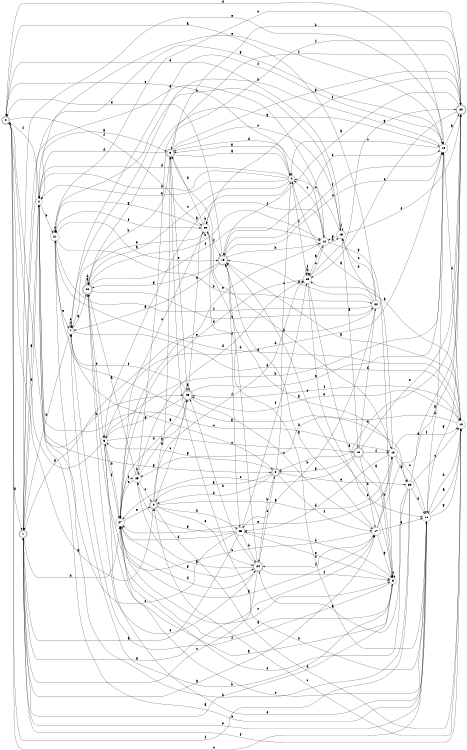 digraph n25_7 {
__start0 [label="" shape="none"];

rankdir=LR;
size="8,5";

s0 [style="rounded,filled", color="black", fillcolor="white" shape="doublecircle", label="0"];
s1 [style="rounded,filled", color="black", fillcolor="white" shape="doublecircle", label="1"];
s2 [style="filled", color="black", fillcolor="white" shape="circle", label="2"];
s3 [style="rounded,filled", color="black", fillcolor="white" shape="doublecircle", label="3"];
s4 [style="filled", color="black", fillcolor="white" shape="circle", label="4"];
s5 [style="filled", color="black", fillcolor="white" shape="circle", label="5"];
s6 [style="filled", color="black", fillcolor="white" shape="circle", label="6"];
s7 [style="filled", color="black", fillcolor="white" shape="circle", label="7"];
s8 [style="rounded,filled", color="black", fillcolor="white" shape="doublecircle", label="8"];
s9 [style="rounded,filled", color="black", fillcolor="white" shape="doublecircle", label="9"];
s10 [style="filled", color="black", fillcolor="white" shape="circle", label="10"];
s11 [style="filled", color="black", fillcolor="white" shape="circle", label="11"];
s12 [style="filled", color="black", fillcolor="white" shape="circle", label="12"];
s13 [style="filled", color="black", fillcolor="white" shape="circle", label="13"];
s14 [style="filled", color="black", fillcolor="white" shape="circle", label="14"];
s15 [style="filled", color="black", fillcolor="white" shape="circle", label="15"];
s16 [style="rounded,filled", color="black", fillcolor="white" shape="doublecircle", label="16"];
s17 [style="filled", color="black", fillcolor="white" shape="circle", label="17"];
s18 [style="rounded,filled", color="black", fillcolor="white" shape="doublecircle", label="18"];
s19 [style="filled", color="black", fillcolor="white" shape="circle", label="19"];
s20 [style="rounded,filled", color="black", fillcolor="white" shape="doublecircle", label="20"];
s21 [style="filled", color="black", fillcolor="white" shape="circle", label="21"];
s22 [style="filled", color="black", fillcolor="white" shape="circle", label="22"];
s23 [style="filled", color="black", fillcolor="white" shape="circle", label="23"];
s24 [style="rounded,filled", color="black", fillcolor="white" shape="doublecircle", label="24"];
s25 [style="filled", color="black", fillcolor="white" shape="circle", label="25"];
s26 [style="rounded,filled", color="black", fillcolor="white" shape="doublecircle", label="26"];
s27 [style="filled", color="black", fillcolor="white" shape="circle", label="27"];
s28 [style="rounded,filled", color="black", fillcolor="white" shape="doublecircle", label="28"];
s29 [style="filled", color="black", fillcolor="white" shape="circle", label="29"];
s30 [style="filled", color="black", fillcolor="white" shape="circle", label="30"];
s0 -> s1 [label="a"];
s0 -> s28 [label="b"];
s0 -> s11 [label="c"];
s0 -> s19 [label="d"];
s0 -> s4 [label="e"];
s0 -> s29 [label="f"];
s0 -> s9 [label="g"];
s1 -> s2 [label="a"];
s1 -> s27 [label="b"];
s1 -> s17 [label="c"];
s1 -> s14 [label="d"];
s1 -> s19 [label="e"];
s1 -> s12 [label="f"];
s1 -> s17 [label="g"];
s2 -> s3 [label="a"];
s2 -> s21 [label="b"];
s2 -> s10 [label="c"];
s2 -> s1 [label="d"];
s2 -> s11 [label="e"];
s2 -> s0 [label="f"];
s2 -> s8 [label="g"];
s3 -> s4 [label="a"];
s3 -> s26 [label="b"];
s3 -> s15 [label="c"];
s3 -> s2 [label="d"];
s3 -> s28 [label="e"];
s3 -> s20 [label="f"];
s3 -> s20 [label="g"];
s4 -> s5 [label="a"];
s4 -> s2 [label="b"];
s4 -> s26 [label="c"];
s4 -> s2 [label="d"];
s4 -> s2 [label="e"];
s4 -> s13 [label="f"];
s4 -> s3 [label="g"];
s5 -> s6 [label="a"];
s5 -> s19 [label="b"];
s5 -> s16 [label="c"];
s5 -> s19 [label="d"];
s5 -> s11 [label="e"];
s5 -> s27 [label="f"];
s5 -> s0 [label="g"];
s6 -> s1 [label="a"];
s6 -> s7 [label="b"];
s6 -> s6 [label="c"];
s6 -> s23 [label="d"];
s6 -> s18 [label="e"];
s6 -> s7 [label="f"];
s6 -> s27 [label="g"];
s7 -> s8 [label="a"];
s7 -> s1 [label="b"];
s7 -> s7 [label="c"];
s7 -> s12 [label="d"];
s7 -> s7 [label="e"];
s7 -> s19 [label="f"];
s7 -> s26 [label="g"];
s8 -> s9 [label="a"];
s8 -> s24 [label="b"];
s8 -> s4 [label="c"];
s8 -> s9 [label="d"];
s8 -> s30 [label="e"];
s8 -> s17 [label="f"];
s8 -> s5 [label="g"];
s9 -> s10 [label="a"];
s9 -> s23 [label="b"];
s9 -> s28 [label="c"];
s9 -> s12 [label="d"];
s9 -> s24 [label="e"];
s9 -> s13 [label="f"];
s9 -> s3 [label="g"];
s10 -> s4 [label="a"];
s10 -> s3 [label="b"];
s10 -> s11 [label="c"];
s10 -> s23 [label="d"];
s10 -> s27 [label="e"];
s10 -> s12 [label="f"];
s10 -> s30 [label="g"];
s11 -> s12 [label="a"];
s11 -> s3 [label="b"];
s11 -> s27 [label="c"];
s11 -> s19 [label="d"];
s11 -> s1 [label="e"];
s11 -> s29 [label="f"];
s11 -> s12 [label="g"];
s12 -> s13 [label="a"];
s12 -> s25 [label="b"];
s12 -> s9 [label="c"];
s12 -> s11 [label="d"];
s12 -> s28 [label="e"];
s12 -> s28 [label="f"];
s12 -> s18 [label="g"];
s13 -> s6 [label="a"];
s13 -> s13 [label="b"];
s13 -> s14 [label="c"];
s13 -> s27 [label="d"];
s13 -> s11 [label="e"];
s13 -> s13 [label="f"];
s13 -> s20 [label="g"];
s14 -> s13 [label="a"];
s14 -> s15 [label="b"];
s14 -> s4 [label="c"];
s14 -> s3 [label="d"];
s14 -> s27 [label="e"];
s14 -> s29 [label="f"];
s14 -> s6 [label="g"];
s15 -> s16 [label="a"];
s15 -> s21 [label="b"];
s15 -> s4 [label="c"];
s15 -> s0 [label="d"];
s15 -> s20 [label="e"];
s15 -> s15 [label="f"];
s15 -> s14 [label="g"];
s16 -> s6 [label="a"];
s16 -> s17 [label="b"];
s16 -> s27 [label="c"];
s16 -> s22 [label="d"];
s16 -> s20 [label="e"];
s16 -> s10 [label="f"];
s16 -> s8 [label="g"];
s17 -> s18 [label="a"];
s17 -> s10 [label="b"];
s17 -> s26 [label="c"];
s17 -> s20 [label="d"];
s17 -> s11 [label="e"];
s17 -> s24 [label="f"];
s17 -> s6 [label="g"];
s18 -> s7 [label="a"];
s18 -> s14 [label="b"];
s18 -> s19 [label="c"];
s18 -> s0 [label="d"];
s18 -> s19 [label="e"];
s18 -> s23 [label="f"];
s18 -> s26 [label="g"];
s19 -> s20 [label="a"];
s19 -> s7 [label="b"];
s19 -> s4 [label="c"];
s19 -> s12 [label="d"];
s19 -> s1 [label="e"];
s19 -> s18 [label="f"];
s19 -> s2 [label="g"];
s20 -> s18 [label="a"];
s20 -> s3 [label="b"];
s20 -> s21 [label="c"];
s20 -> s8 [label="d"];
s20 -> s13 [label="e"];
s20 -> s29 [label="f"];
s20 -> s11 [label="g"];
s21 -> s18 [label="a"];
s21 -> s22 [label="b"];
s21 -> s21 [label="c"];
s21 -> s12 [label="d"];
s21 -> s7 [label="e"];
s21 -> s29 [label="f"];
s21 -> s30 [label="g"];
s22 -> s0 [label="a"];
s22 -> s23 [label="b"];
s22 -> s15 [label="c"];
s22 -> s15 [label="d"];
s22 -> s1 [label="e"];
s22 -> s21 [label="f"];
s22 -> s18 [label="g"];
s23 -> s1 [label="a"];
s23 -> s24 [label="b"];
s23 -> s21 [label="c"];
s23 -> s27 [label="d"];
s23 -> s6 [label="e"];
s23 -> s13 [label="f"];
s23 -> s25 [label="g"];
s24 -> s25 [label="a"];
s24 -> s28 [label="b"];
s24 -> s8 [label="c"];
s24 -> s18 [label="d"];
s24 -> s26 [label="e"];
s24 -> s6 [label="f"];
s24 -> s1 [label="g"];
s25 -> s26 [label="a"];
s25 -> s25 [label="b"];
s25 -> s9 [label="c"];
s25 -> s13 [label="d"];
s25 -> s27 [label="e"];
s25 -> s20 [label="f"];
s25 -> s28 [label="g"];
s26 -> s26 [label="a"];
s26 -> s14 [label="b"];
s26 -> s22 [label="c"];
s26 -> s26 [label="d"];
s26 -> s5 [label="e"];
s26 -> s14 [label="f"];
s26 -> s19 [label="g"];
s27 -> s17 [label="a"];
s27 -> s5 [label="b"];
s27 -> s6 [label="c"];
s27 -> s24 [label="d"];
s27 -> s9 [label="e"];
s27 -> s25 [label="f"];
s27 -> s24 [label="g"];
s28 -> s28 [label="a"];
s28 -> s29 [label="b"];
s28 -> s17 [label="c"];
s28 -> s27 [label="d"];
s28 -> s19 [label="e"];
s28 -> s7 [label="f"];
s28 -> s5 [label="g"];
s29 -> s10 [label="a"];
s29 -> s29 [label="b"];
s29 -> s27 [label="c"];
s29 -> s3 [label="d"];
s29 -> s7 [label="e"];
s29 -> s18 [label="f"];
s29 -> s21 [label="g"];
s30 -> s24 [label="a"];
s30 -> s2 [label="b"];
s30 -> s12 [label="c"];
s30 -> s11 [label="d"];
s30 -> s27 [label="e"];
s30 -> s0 [label="f"];
s30 -> s20 [label="g"];

}